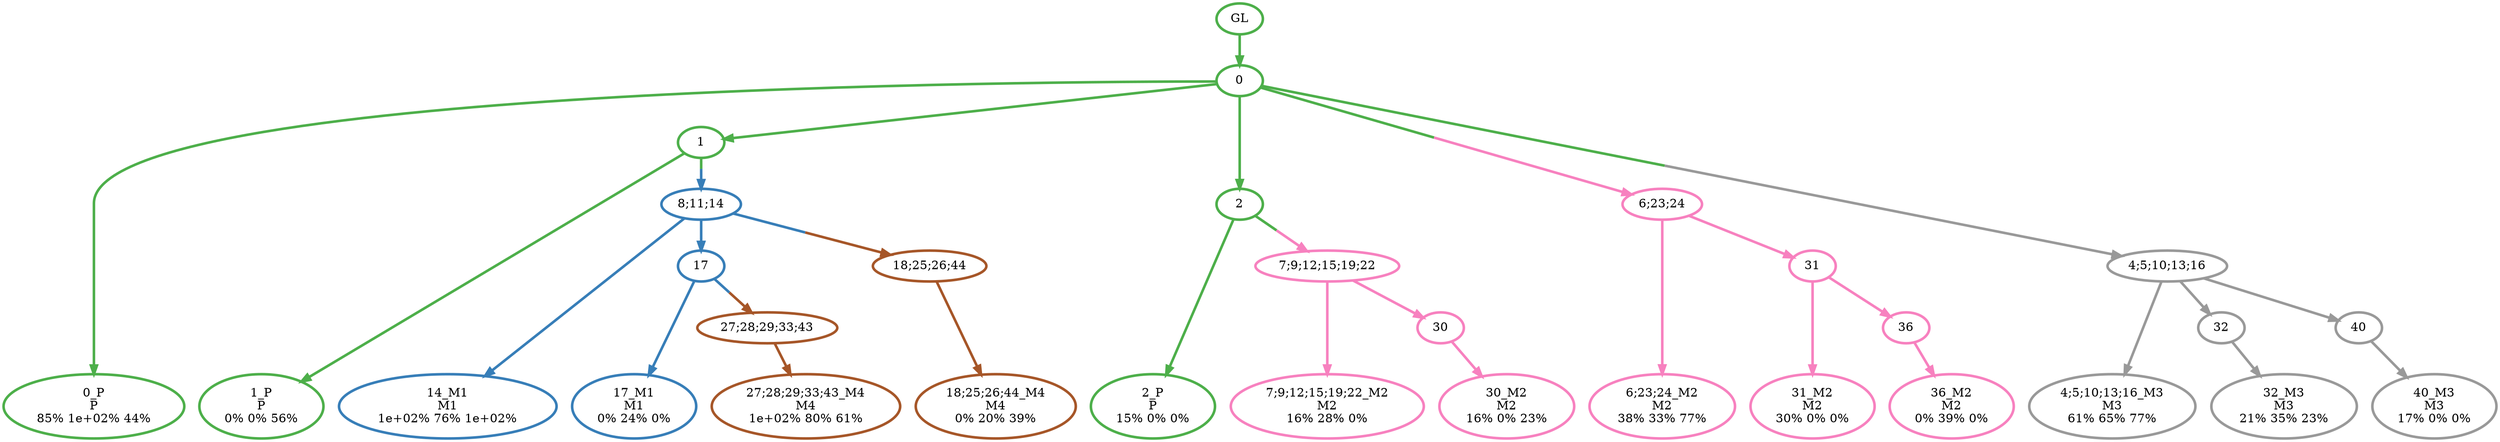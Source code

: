 digraph T {
	{
		rank=same
		28 [penwidth=3,colorscheme=set19,color=3,label="0_P\nP\n85% 1e+02% 44%"]
		26 [penwidth=3,colorscheme=set19,color=3,label="1_P\nP\n0% 0% 56%"]
		24 [penwidth=3,colorscheme=set19,color=3,label="2_P\nP\n15% 0% 0%"]
		23 [penwidth=3,colorscheme=set19,color=2,label="14_M1\nM1\n1e+02% 76% 1e+02%"]
		21 [penwidth=3,colorscheme=set19,color=2,label="17_M1\nM1\n0% 24% 0%"]
		20 [penwidth=3,colorscheme=set19,color=8,label="7;9;12;15;19;22_M2\nM2\n16% 28% 0%"]
		18 [penwidth=3,colorscheme=set19,color=8,label="30_M2\nM2\n16% 0% 23%"]
		17 [penwidth=3,colorscheme=set19,color=8,label="6;23;24_M2\nM2\n38% 33% 77%"]
		15 [penwidth=3,colorscheme=set19,color=8,label="31_M2\nM2\n30% 0% 0%"]
		13 [penwidth=3,colorscheme=set19,color=8,label="36_M2\nM2\n0% 39% 0%"]
		12 [penwidth=3,colorscheme=set19,color=9,label="4;5;10;13;16_M3\nM3\n61% 65% 77%"]
		10 [penwidth=3,colorscheme=set19,color=9,label="32_M3\nM3\n21% 35% 23%"]
		8 [penwidth=3,colorscheme=set19,color=9,label="40_M3\nM3\n17% 0% 0%"]
		7 [penwidth=3,colorscheme=set19,color=7,label="27;28;29;33;43_M4\nM4\n1e+02% 80% 61%"]
		6 [penwidth=3,colorscheme=set19,color=7,label="18;25;26;44_M4\nM4\n0% 20% 39%"]
	}
	30 [penwidth=3,colorscheme=set19,color=3,label="GL"]
	29 [penwidth=3,colorscheme=set19,color=3,label="0"]
	27 [penwidth=3,colorscheme=set19,color=3,label="1"]
	25 [penwidth=3,colorscheme=set19,color=3,label="2"]
	22 [penwidth=3,colorscheme=set19,color=2,label="17"]
	19 [penwidth=3,colorscheme=set19,color=8,label="30"]
	16 [penwidth=3,colorscheme=set19,color=8,label="31"]
	14 [penwidth=3,colorscheme=set19,color=8,label="36"]
	11 [penwidth=3,colorscheme=set19,color=9,label="32"]
	9 [penwidth=3,colorscheme=set19,color=9,label="40"]
	5 [penwidth=3,colorscheme=set19,color=7,label="18;25;26;44"]
	4 [penwidth=3,colorscheme=set19,color=7,label="27;28;29;33;43"]
	3 [penwidth=3,colorscheme=set19,color=8,label="6;23;24"]
	2 [penwidth=3,colorscheme=set19,color=8,label="7;9;12;15;19;22"]
	1 [penwidth=3,colorscheme=set19,color=9,label="4;5;10;13;16"]
	0 [penwidth=3,colorscheme=set19,color=2,label="8;11;14"]
	30 -> 29 [penwidth=3,colorscheme=set19,color=3]
	29 -> 28 [penwidth=3,colorscheme=set19,color=3]
	29 -> 27 [penwidth=3,colorscheme=set19,color=3]
	29 -> 25 [penwidth=3,colorscheme=set19,color=3]
	29 -> 1 [penwidth=3,colorscheme=set19,color="3;0.5:9"]
	29 -> 3 [penwidth=3,colorscheme=set19,color="3;0.5:8"]
	27 -> 26 [penwidth=3,colorscheme=set19,color=3]
	27 -> 0 [penwidth=3,colorscheme=set19,color="3;0.5:2"]
	25 -> 24 [penwidth=3,colorscheme=set19,color=3]
	25 -> 2 [penwidth=3,colorscheme=set19,color="3;0.5:8"]
	22 -> 21 [penwidth=3,colorscheme=set19,color=2]
	22 -> 4 [penwidth=3,colorscheme=set19,color="2;0.5:7"]
	19 -> 18 [penwidth=3,colorscheme=set19,color=8]
	16 -> 15 [penwidth=3,colorscheme=set19,color=8]
	16 -> 14 [penwidth=3,colorscheme=set19,color=8]
	14 -> 13 [penwidth=3,colorscheme=set19,color=8]
	11 -> 10 [penwidth=3,colorscheme=set19,color=9]
	9 -> 8 [penwidth=3,colorscheme=set19,color=9]
	5 -> 6 [penwidth=3,colorscheme=set19,color=7]
	4 -> 7 [penwidth=3,colorscheme=set19,color=7]
	3 -> 17 [penwidth=3,colorscheme=set19,color=8]
	3 -> 16 [penwidth=3,colorscheme=set19,color=8]
	2 -> 20 [penwidth=3,colorscheme=set19,color=8]
	2 -> 19 [penwidth=3,colorscheme=set19,color=8]
	1 -> 12 [penwidth=3,colorscheme=set19,color=9]
	1 -> 11 [penwidth=3,colorscheme=set19,color=9]
	1 -> 9 [penwidth=3,colorscheme=set19,color=9]
	0 -> 23 [penwidth=3,colorscheme=set19,color=2]
	0 -> 22 [penwidth=3,colorscheme=set19,color=2]
	0 -> 5 [penwidth=3,colorscheme=set19,color="2;0.5:7"]
}
